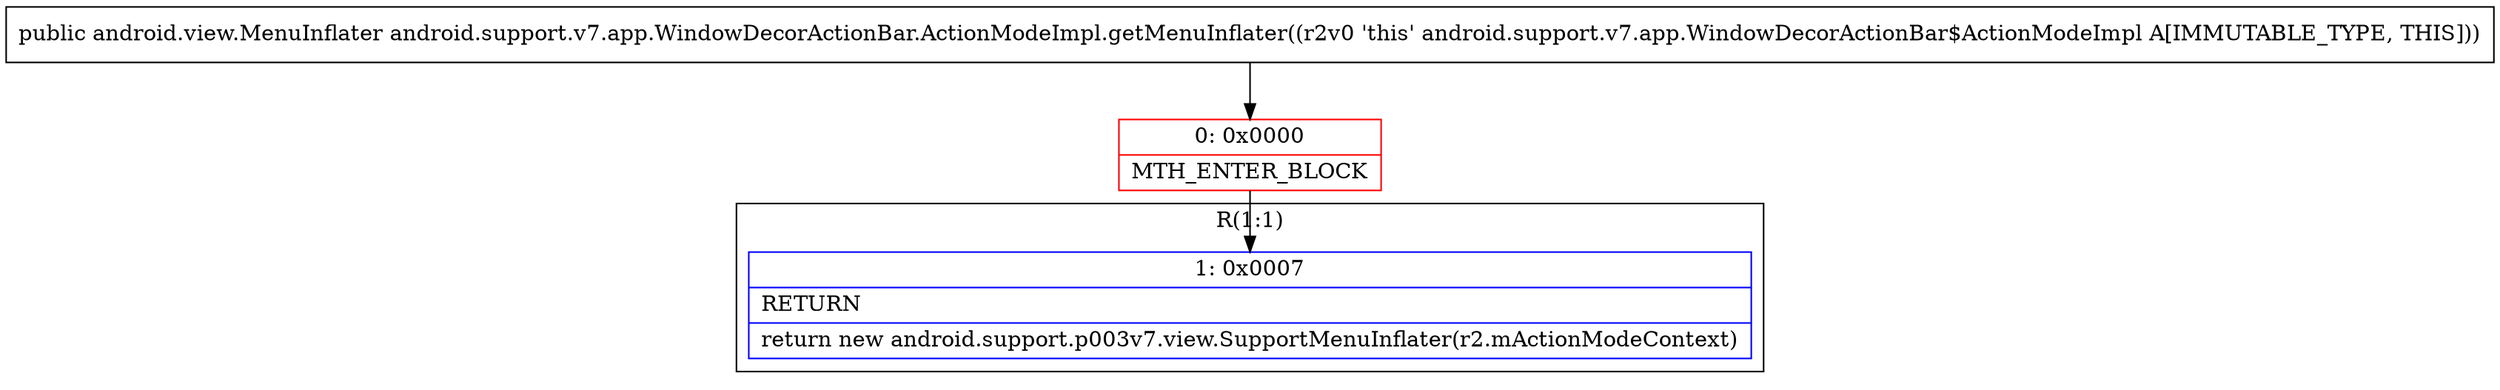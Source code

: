 digraph "CFG forandroid.support.v7.app.WindowDecorActionBar.ActionModeImpl.getMenuInflater()Landroid\/view\/MenuInflater;" {
subgraph cluster_Region_1205918451 {
label = "R(1:1)";
node [shape=record,color=blue];
Node_1 [shape=record,label="{1\:\ 0x0007|RETURN\l|return new android.support.p003v7.view.SupportMenuInflater(r2.mActionModeContext)\l}"];
}
Node_0 [shape=record,color=red,label="{0\:\ 0x0000|MTH_ENTER_BLOCK\l}"];
MethodNode[shape=record,label="{public android.view.MenuInflater android.support.v7.app.WindowDecorActionBar.ActionModeImpl.getMenuInflater((r2v0 'this' android.support.v7.app.WindowDecorActionBar$ActionModeImpl A[IMMUTABLE_TYPE, THIS])) }"];
MethodNode -> Node_0;
Node_0 -> Node_1;
}

